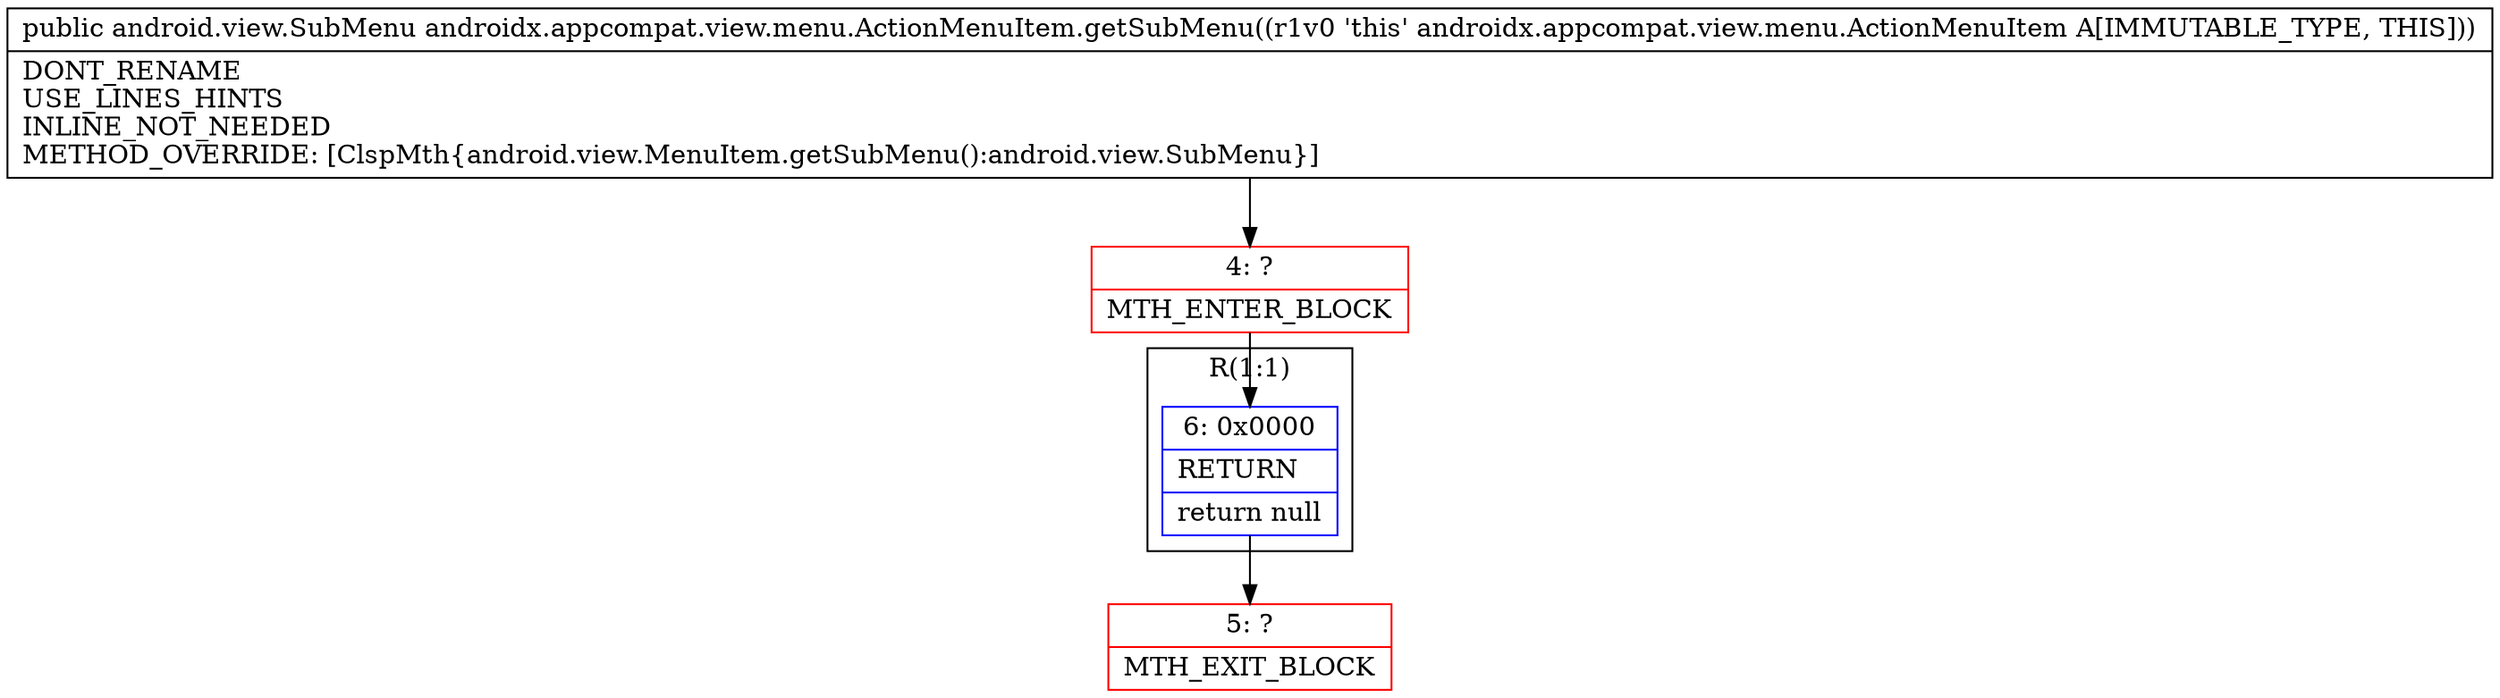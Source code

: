 digraph "CFG forandroidx.appcompat.view.menu.ActionMenuItem.getSubMenu()Landroid\/view\/SubMenu;" {
subgraph cluster_Region_302634563 {
label = "R(1:1)";
node [shape=record,color=blue];
Node_6 [shape=record,label="{6\:\ 0x0000|RETURN\l|return null\l}"];
}
Node_4 [shape=record,color=red,label="{4\:\ ?|MTH_ENTER_BLOCK\l}"];
Node_5 [shape=record,color=red,label="{5\:\ ?|MTH_EXIT_BLOCK\l}"];
MethodNode[shape=record,label="{public android.view.SubMenu androidx.appcompat.view.menu.ActionMenuItem.getSubMenu((r1v0 'this' androidx.appcompat.view.menu.ActionMenuItem A[IMMUTABLE_TYPE, THIS]))  | DONT_RENAME\lUSE_LINES_HINTS\lINLINE_NOT_NEEDED\lMETHOD_OVERRIDE: [ClspMth\{android.view.MenuItem.getSubMenu():android.view.SubMenu\}]\l}"];
MethodNode -> Node_4;Node_6 -> Node_5;
Node_4 -> Node_6;
}

